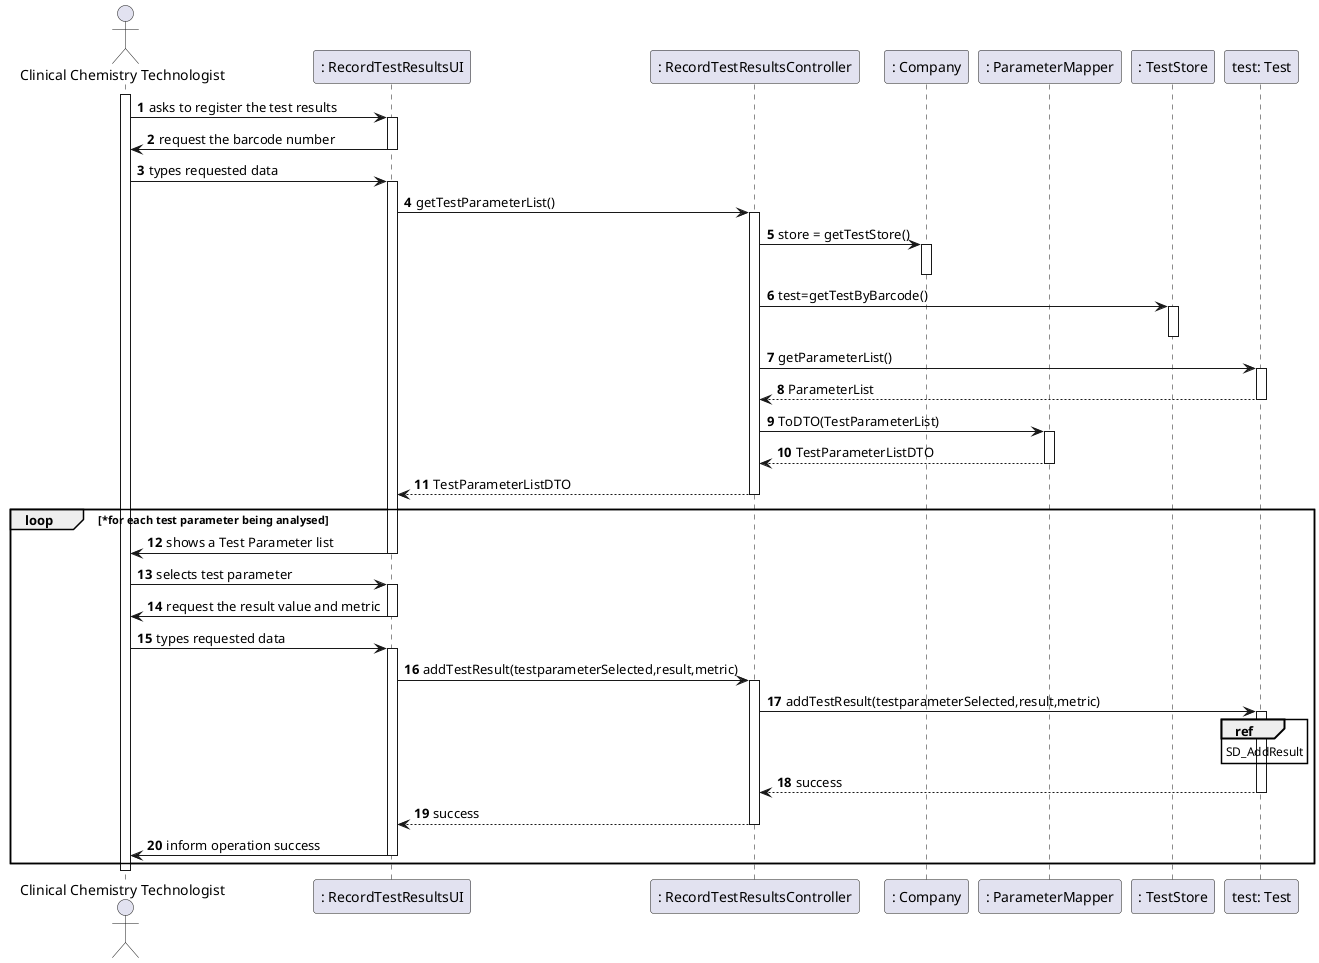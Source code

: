@startuml
autonumber
'hide footbox
actor "Clinical Chemistry Technologist" as CCT

participant ": RecordTestResultsUI" as UI
participant ": RecordTestResultsController" as CTRL
participant ": Company" as Comp
participant ": ParameterMapper" as PMapper
participant ": TestStore" as TStore
participant "test: Test" as Test

activate CCT
CCT -> UI : asks to register the test results
activate UI
UI -> CCT : request the barcode number
deactivate UI
CCT -> UI : types requested data
activate UI
UI -> CTRL : getTestParameterList()
activate CTRL
CTRL -> Comp : store = getTestStore()
activate Comp
deactivate Comp
CTRL -> TStore : test=getTestByBarcode()
activate TStore
deactivate TStore
CTRL -> Test : getParameterList()
activate Test
Test --> CTRL : ParameterList
deactivate Test
CTRL -> PMapper : ToDTO(TestParameterList)
activate PMapper
PMapper --> CTRL : TestParameterListDTO
deactivate PMapper


CTRL --> UI : TestParameterListDTO
deactivate CTRL
loop *for each test parameter being analysed
UI -> CCT : shows a Test Parameter list
deactivate UI
CCT -> UI : selects test parameter
activate UI
UI -> CCT : request the result value and metric
deactivate UI
CCT -> UI : types requested data
activate UI
UI -> CTRL : addTestResult(testparameterSelected,result,metric)
activate CTRL
CTRL -> Test : addTestResult(testparameterSelected,result,metric)
activate Test
ref over Test
SD_AddResult
end ref
Test --> CTRL : success
deactivate Test

CTRL --> UI : success
deactivate CTRL
UI -> CCT :  inform operation success
deactivate UI
end





deactivate CCT
@enduml
